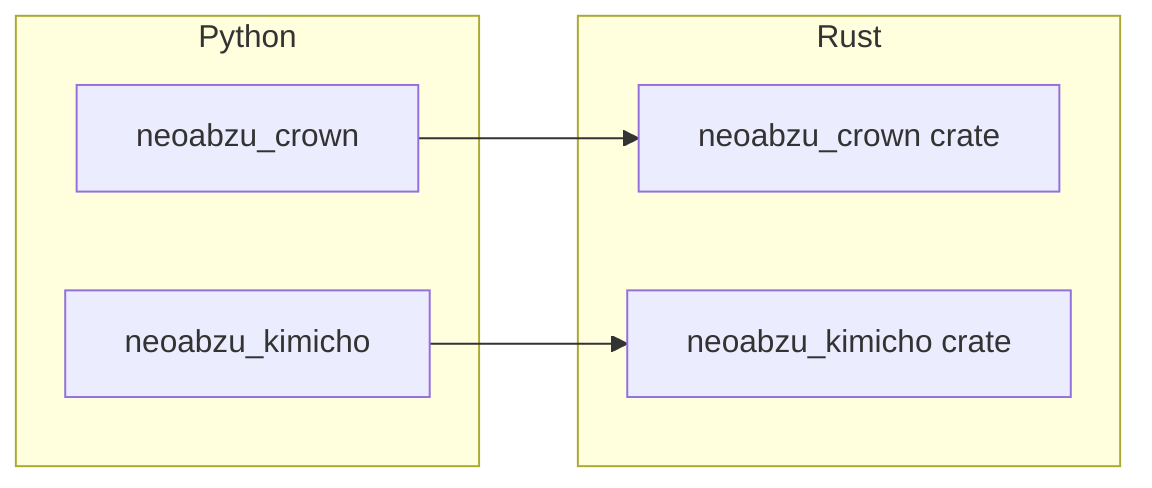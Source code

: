 flowchart LR
    subgraph Python
        CrownPy[neoabzu_crown]
        KimichoPy[neoabzu_kimicho]
    end
    subgraph Rust
        CrownRs[neoabzu_crown crate]
        KimichoRs[neoabzu_kimicho crate]
    end
    CrownPy --> CrownRs
    KimichoPy --> KimichoRs